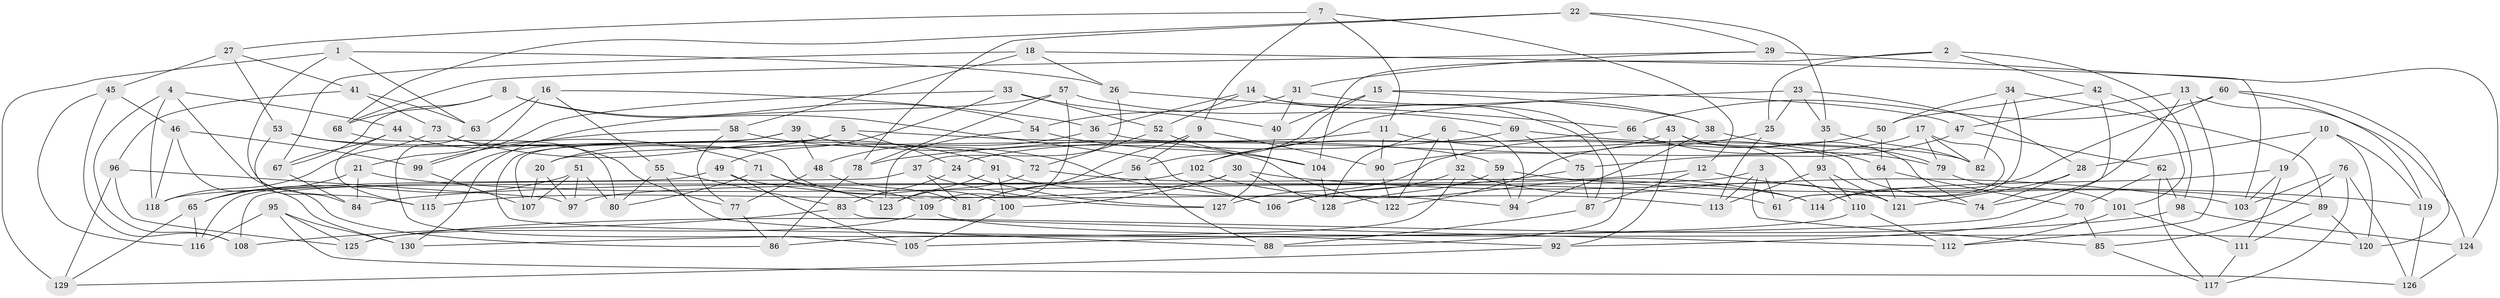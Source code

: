 // Generated by graph-tools (version 1.1) at 2025/02/03/09/25 03:02:55]
// undirected, 130 vertices, 260 edges
graph export_dot {
graph [start="1"]
  node [color=gray90,style=filled];
  1;
  2;
  3;
  4;
  5;
  6;
  7;
  8;
  9;
  10;
  11;
  12;
  13;
  14;
  15;
  16;
  17;
  18;
  19;
  20;
  21;
  22;
  23;
  24;
  25;
  26;
  27;
  28;
  29;
  30;
  31;
  32;
  33;
  34;
  35;
  36;
  37;
  38;
  39;
  40;
  41;
  42;
  43;
  44;
  45;
  46;
  47;
  48;
  49;
  50;
  51;
  52;
  53;
  54;
  55;
  56;
  57;
  58;
  59;
  60;
  61;
  62;
  63;
  64;
  65;
  66;
  67;
  68;
  69;
  70;
  71;
  72;
  73;
  74;
  75;
  76;
  77;
  78;
  79;
  80;
  81;
  82;
  83;
  84;
  85;
  86;
  87;
  88;
  89;
  90;
  91;
  92;
  93;
  94;
  95;
  96;
  97;
  98;
  99;
  100;
  101;
  102;
  103;
  104;
  105;
  106;
  107;
  108;
  109;
  110;
  111;
  112;
  113;
  114;
  115;
  116;
  117;
  118;
  119;
  120;
  121;
  122;
  123;
  124;
  125;
  126;
  127;
  128;
  129;
  130;
  1 -- 63;
  1 -- 26;
  1 -- 115;
  1 -- 129;
  2 -- 42;
  2 -- 25;
  2 -- 98;
  2 -- 104;
  3 -- 85;
  3 -- 97;
  3 -- 113;
  3 -- 61;
  4 -- 86;
  4 -- 108;
  4 -- 118;
  4 -- 44;
  5 -- 20;
  5 -- 59;
  5 -- 107;
  5 -- 24;
  6 -- 128;
  6 -- 94;
  6 -- 122;
  6 -- 32;
  7 -- 11;
  7 -- 12;
  7 -- 9;
  7 -- 27;
  8 -- 67;
  8 -- 106;
  8 -- 68;
  8 -- 54;
  9 -- 81;
  9 -- 90;
  9 -- 56;
  10 -- 119;
  10 -- 120;
  10 -- 19;
  10 -- 28;
  11 -- 20;
  11 -- 90;
  11 -- 64;
  12 -- 89;
  12 -- 87;
  12 -- 84;
  13 -- 124;
  13 -- 74;
  13 -- 112;
  13 -- 47;
  14 -- 87;
  14 -- 52;
  14 -- 88;
  14 -- 36;
  15 -- 40;
  15 -- 56;
  15 -- 47;
  15 -- 38;
  16 -- 21;
  16 -- 55;
  16 -- 36;
  16 -- 63;
  17 -- 79;
  17 -- 82;
  17 -- 24;
  17 -- 61;
  18 -- 67;
  18 -- 58;
  18 -- 26;
  18 -- 103;
  19 -- 103;
  19 -- 114;
  19 -- 111;
  20 -- 97;
  20 -- 107;
  21 -- 61;
  21 -- 65;
  21 -- 84;
  22 -- 68;
  22 -- 29;
  22 -- 35;
  22 -- 78;
  23 -- 25;
  23 -- 102;
  23 -- 35;
  23 -- 28;
  24 -- 83;
  24 -- 127;
  25 -- 113;
  25 -- 122;
  26 -- 66;
  26 -- 37;
  27 -- 41;
  27 -- 45;
  27 -- 53;
  28 -- 74;
  28 -- 121;
  29 -- 68;
  29 -- 31;
  29 -- 124;
  30 -- 100;
  30 -- 103;
  30 -- 128;
  30 -- 115;
  31 -- 40;
  31 -- 54;
  31 -- 38;
  32 -- 121;
  32 -- 86;
  32 -- 106;
  33 -- 52;
  33 -- 99;
  33 -- 40;
  33 -- 49;
  34 -- 50;
  34 -- 82;
  34 -- 89;
  34 -- 61;
  35 -- 82;
  35 -- 93;
  36 -- 48;
  36 -- 74;
  37 -- 108;
  37 -- 127;
  37 -- 81;
  38 -- 94;
  38 -- 79;
  39 -- 122;
  39 -- 48;
  39 -- 92;
  39 -- 115;
  40 -- 127;
  41 -- 96;
  41 -- 73;
  41 -- 63;
  42 -- 101;
  42 -- 50;
  42 -- 105;
  43 -- 90;
  43 -- 110;
  43 -- 74;
  43 -- 92;
  44 -- 67;
  44 -- 115;
  44 -- 77;
  45 -- 46;
  45 -- 116;
  45 -- 108;
  46 -- 118;
  46 -- 130;
  46 -- 99;
  47 -- 62;
  47 -- 75;
  48 -- 77;
  48 -- 81;
  49 -- 94;
  49 -- 116;
  49 -- 105;
  50 -- 64;
  50 -- 127;
  51 -- 65;
  51 -- 107;
  51 -- 97;
  51 -- 80;
  52 -- 72;
  52 -- 104;
  53 -- 72;
  53 -- 84;
  53 -- 71;
  54 -- 123;
  54 -- 104;
  55 -- 83;
  55 -- 80;
  55 -- 88;
  56 -- 88;
  56 -- 81;
  57 -- 78;
  57 -- 130;
  57 -- 69;
  57 -- 109;
  58 -- 77;
  58 -- 106;
  58 -- 99;
  59 -- 119;
  59 -- 128;
  59 -- 94;
  60 -- 120;
  60 -- 114;
  60 -- 66;
  60 -- 119;
  62 -- 117;
  62 -- 98;
  62 -- 70;
  63 -- 105;
  64 -- 70;
  64 -- 121;
  65 -- 116;
  65 -- 129;
  66 -- 102;
  66 -- 79;
  67 -- 84;
  68 -- 80;
  69 -- 75;
  69 -- 78;
  69 -- 82;
  70 -- 92;
  70 -- 85;
  71 -- 123;
  71 -- 109;
  71 -- 80;
  72 -- 123;
  72 -- 114;
  73 -- 91;
  73 -- 100;
  73 -- 118;
  75 -- 87;
  75 -- 106;
  76 -- 103;
  76 -- 85;
  76 -- 126;
  76 -- 117;
  77 -- 86;
  78 -- 86;
  79 -- 101;
  83 -- 108;
  83 -- 112;
  85 -- 117;
  87 -- 88;
  89 -- 111;
  89 -- 120;
  90 -- 122;
  91 -- 123;
  91 -- 100;
  91 -- 113;
  92 -- 129;
  93 -- 110;
  93 -- 113;
  93 -- 121;
  95 -- 126;
  95 -- 116;
  95 -- 125;
  95 -- 130;
  96 -- 125;
  96 -- 129;
  96 -- 97;
  98 -- 125;
  98 -- 124;
  99 -- 107;
  100 -- 105;
  101 -- 112;
  101 -- 111;
  102 -- 114;
  102 -- 118;
  104 -- 128;
  109 -- 125;
  109 -- 120;
  110 -- 130;
  110 -- 112;
  111 -- 117;
  119 -- 126;
  124 -- 126;
}
